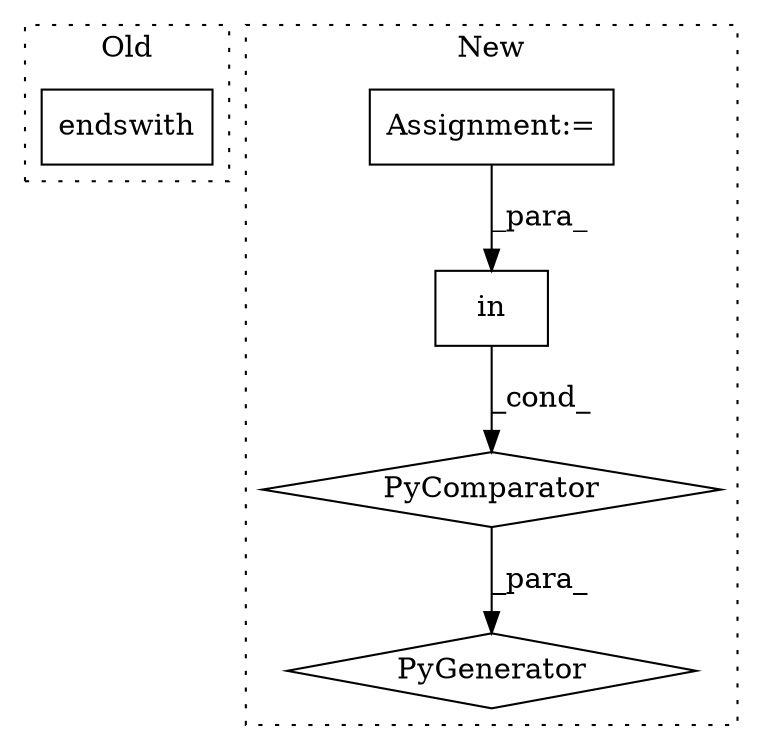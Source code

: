digraph G {
subgraph cluster0 {
1 [label="endswith" a="32" s="1444,1459" l="9,1" shape="box"];
label = "Old";
style="dotted";
}
subgraph cluster1 {
2 [label="PyGenerator" a="107" s="907" l="122" shape="diamond"];
3 [label="Assignment:=" a="7" s="995" l="28" shape="box"];
4 [label="PyComparator" a="113" s="995" l="28" shape="diamond"];
5 [label="in" a="105" s="914" l="13" shape="box"];
label = "New";
style="dotted";
}
3 -> 5 [label="_para_"];
4 -> 2 [label="_para_"];
5 -> 4 [label="_cond_"];
}